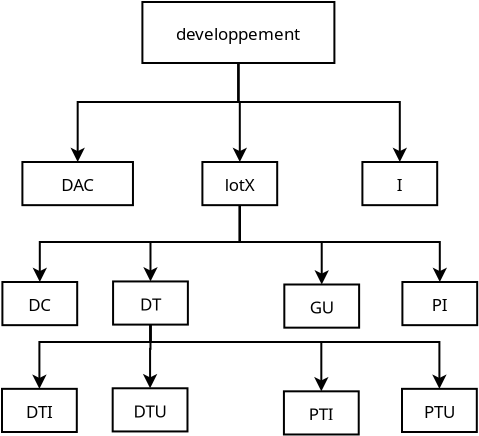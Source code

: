 <?xml version="1.0" encoding="UTF-8"?>
<dia:diagram xmlns:dia="http://www.lysator.liu.se/~alla/dia/">
  <dia:layer name="Arrière-plan" visible="true" active="true">
    <dia:object type="Flowchart - Box" version="0" id="O0">
      <dia:attribute name="obj_pos">
        <dia:point val="22,9"/>
      </dia:attribute>
      <dia:attribute name="obj_bb">
        <dia:rectangle val="21.95,8.95;31.65,12.1"/>
      </dia:attribute>
      <dia:attribute name="elem_corner">
        <dia:point val="22,9"/>
      </dia:attribute>
      <dia:attribute name="elem_width">
        <dia:real val="9.6"/>
      </dia:attribute>
      <dia:attribute name="elem_height">
        <dia:real val="3.05"/>
      </dia:attribute>
      <dia:attribute name="border_width">
        <dia:real val="0.1"/>
      </dia:attribute>
      <dia:attribute name="show_background">
        <dia:boolean val="true"/>
      </dia:attribute>
      <dia:attribute name="padding">
        <dia:real val="0.5"/>
      </dia:attribute>
      <dia:attribute name="text">
        <dia:composite type="text">
          <dia:attribute name="string">
            <dia:string>#developpement#</dia:string>
          </dia:attribute>
          <dia:attribute name="font">
            <dia:font family="sans" style="0" name="Helvetica"/>
          </dia:attribute>
          <dia:attribute name="height">
            <dia:real val="1.058"/>
          </dia:attribute>
          <dia:attribute name="pos">
            <dia:point val="26.8,10.783"/>
          </dia:attribute>
          <dia:attribute name="color">
            <dia:color val="#000000"/>
          </dia:attribute>
          <dia:attribute name="alignment">
            <dia:enum val="1"/>
          </dia:attribute>
        </dia:composite>
      </dia:attribute>
    </dia:object>
    <dia:object type="Flowchart - Box" version="0" id="O1">
      <dia:attribute name="obj_pos">
        <dia:point val="25,17"/>
      </dia:attribute>
      <dia:attribute name="obj_bb">
        <dia:rectangle val="24.95,16.95;28.79,19.208"/>
      </dia:attribute>
      <dia:attribute name="elem_corner">
        <dia:point val="25,17"/>
      </dia:attribute>
      <dia:attribute name="elem_width">
        <dia:real val="3.74"/>
      </dia:attribute>
      <dia:attribute name="elem_height">
        <dia:real val="2.158"/>
      </dia:attribute>
      <dia:attribute name="border_width">
        <dia:real val="0.1"/>
      </dia:attribute>
      <dia:attribute name="show_background">
        <dia:boolean val="true"/>
      </dia:attribute>
      <dia:attribute name="padding">
        <dia:real val="0.5"/>
      </dia:attribute>
      <dia:attribute name="text">
        <dia:composite type="text">
          <dia:attribute name="string">
            <dia:string>#lotX#</dia:string>
          </dia:attribute>
          <dia:attribute name="font">
            <dia:font family="sans" style="0" name="Helvetica"/>
          </dia:attribute>
          <dia:attribute name="height">
            <dia:real val="1.058"/>
          </dia:attribute>
          <dia:attribute name="pos">
            <dia:point val="26.87,18.337"/>
          </dia:attribute>
          <dia:attribute name="color">
            <dia:color val="#000000"/>
          </dia:attribute>
          <dia:attribute name="alignment">
            <dia:enum val="1"/>
          </dia:attribute>
        </dia:composite>
      </dia:attribute>
    </dia:object>
    <dia:object type="Flowchart - Box" version="0" id="O2">
      <dia:attribute name="obj_pos">
        <dia:point val="33,17"/>
      </dia:attribute>
      <dia:attribute name="obj_bb">
        <dia:rectangle val="32.95,16.95;36.79,19.208"/>
      </dia:attribute>
      <dia:attribute name="elem_corner">
        <dia:point val="33,17"/>
      </dia:attribute>
      <dia:attribute name="elem_width">
        <dia:real val="3.74"/>
      </dia:attribute>
      <dia:attribute name="elem_height">
        <dia:real val="2.158"/>
      </dia:attribute>
      <dia:attribute name="border_width">
        <dia:real val="0.1"/>
      </dia:attribute>
      <dia:attribute name="show_background">
        <dia:boolean val="true"/>
      </dia:attribute>
      <dia:attribute name="padding">
        <dia:real val="0.5"/>
      </dia:attribute>
      <dia:attribute name="text">
        <dia:composite type="text">
          <dia:attribute name="string">
            <dia:string>#I#</dia:string>
          </dia:attribute>
          <dia:attribute name="font">
            <dia:font family="sans" style="0" name="Helvetica"/>
          </dia:attribute>
          <dia:attribute name="height">
            <dia:real val="1.058"/>
          </dia:attribute>
          <dia:attribute name="pos">
            <dia:point val="34.87,18.337"/>
          </dia:attribute>
          <dia:attribute name="color">
            <dia:color val="#000000"/>
          </dia:attribute>
          <dia:attribute name="alignment">
            <dia:enum val="1"/>
          </dia:attribute>
        </dia:composite>
      </dia:attribute>
    </dia:object>
    <dia:object type="Flowchart - Box" version="0" id="O3">
      <dia:attribute name="obj_pos">
        <dia:point val="20.534,22.972"/>
      </dia:attribute>
      <dia:attribute name="obj_bb">
        <dia:rectangle val="20.484,22.922;24.324,25.181"/>
      </dia:attribute>
      <dia:attribute name="elem_corner">
        <dia:point val="20.534,22.972"/>
      </dia:attribute>
      <dia:attribute name="elem_width">
        <dia:real val="3.74"/>
      </dia:attribute>
      <dia:attribute name="elem_height">
        <dia:real val="2.158"/>
      </dia:attribute>
      <dia:attribute name="border_width">
        <dia:real val="0.1"/>
      </dia:attribute>
      <dia:attribute name="show_background">
        <dia:boolean val="true"/>
      </dia:attribute>
      <dia:attribute name="padding">
        <dia:real val="0.5"/>
      </dia:attribute>
      <dia:attribute name="text">
        <dia:composite type="text">
          <dia:attribute name="string">
            <dia:string>#DT#</dia:string>
          </dia:attribute>
          <dia:attribute name="font">
            <dia:font family="sans" style="0" name="Helvetica"/>
          </dia:attribute>
          <dia:attribute name="height">
            <dia:real val="1.058"/>
          </dia:attribute>
          <dia:attribute name="pos">
            <dia:point val="22.404,24.31"/>
          </dia:attribute>
          <dia:attribute name="color">
            <dia:color val="#000000"/>
          </dia:attribute>
          <dia:attribute name="alignment">
            <dia:enum val="1"/>
          </dia:attribute>
        </dia:composite>
      </dia:attribute>
    </dia:object>
    <dia:object type="Flowchart - Box" version="0" id="O4">
      <dia:attribute name="obj_pos">
        <dia:point val="29.096,23.125"/>
      </dia:attribute>
      <dia:attribute name="obj_bb">
        <dia:rectangle val="29.046,23.075;32.886,25.333"/>
      </dia:attribute>
      <dia:attribute name="elem_corner">
        <dia:point val="29.096,23.125"/>
      </dia:attribute>
      <dia:attribute name="elem_width">
        <dia:real val="3.74"/>
      </dia:attribute>
      <dia:attribute name="elem_height">
        <dia:real val="2.158"/>
      </dia:attribute>
      <dia:attribute name="border_width">
        <dia:real val="0.1"/>
      </dia:attribute>
      <dia:attribute name="show_background">
        <dia:boolean val="true"/>
      </dia:attribute>
      <dia:attribute name="padding">
        <dia:real val="0.5"/>
      </dia:attribute>
      <dia:attribute name="text">
        <dia:composite type="text">
          <dia:attribute name="string">
            <dia:string>#GU#</dia:string>
          </dia:attribute>
          <dia:attribute name="font">
            <dia:font family="sans" style="0" name="Helvetica"/>
          </dia:attribute>
          <dia:attribute name="height">
            <dia:real val="1.058"/>
          </dia:attribute>
          <dia:attribute name="pos">
            <dia:point val="30.966,24.462"/>
          </dia:attribute>
          <dia:attribute name="color">
            <dia:color val="#000000"/>
          </dia:attribute>
          <dia:attribute name="alignment">
            <dia:enum val="1"/>
          </dia:attribute>
        </dia:composite>
      </dia:attribute>
    </dia:object>
    <dia:object type="Standard - Text" version="1" id="O5">
      <dia:attribute name="obj_pos">
        <dia:point val="19.076,17.754"/>
      </dia:attribute>
      <dia:attribute name="obj_bb">
        <dia:rectangle val="19.076,17.159;19.076,17.904"/>
      </dia:attribute>
      <dia:attribute name="text">
        <dia:composite type="text">
          <dia:attribute name="string">
            <dia:string>##</dia:string>
          </dia:attribute>
          <dia:attribute name="font">
            <dia:font family="sans" style="0" name="Helvetica"/>
          </dia:attribute>
          <dia:attribute name="height">
            <dia:real val="0.8"/>
          </dia:attribute>
          <dia:attribute name="pos">
            <dia:point val="19.076,17.754"/>
          </dia:attribute>
          <dia:attribute name="color">
            <dia:color val="#000000"/>
          </dia:attribute>
          <dia:attribute name="alignment">
            <dia:enum val="0"/>
          </dia:attribute>
        </dia:composite>
      </dia:attribute>
      <dia:attribute name="valign">
        <dia:enum val="3"/>
      </dia:attribute>
    </dia:object>
    <dia:object type="Standard - Text" version="1" id="O6">
      <dia:attribute name="obj_pos">
        <dia:point val="13.864,23.962"/>
      </dia:attribute>
      <dia:attribute name="obj_bb">
        <dia:rectangle val="13.864,23.367;13.864,24.113"/>
      </dia:attribute>
      <dia:attribute name="text">
        <dia:composite type="text">
          <dia:attribute name="string">
            <dia:string>##</dia:string>
          </dia:attribute>
          <dia:attribute name="font">
            <dia:font family="sans" style="0" name="Helvetica"/>
          </dia:attribute>
          <dia:attribute name="height">
            <dia:real val="0.8"/>
          </dia:attribute>
          <dia:attribute name="pos">
            <dia:point val="13.864,23.962"/>
          </dia:attribute>
          <dia:attribute name="color">
            <dia:color val="#000000"/>
          </dia:attribute>
          <dia:attribute name="alignment">
            <dia:enum val="0"/>
          </dia:attribute>
        </dia:composite>
      </dia:attribute>
      <dia:attribute name="valign">
        <dia:enum val="3"/>
      </dia:attribute>
    </dia:object>
    <dia:object type="Flowchart - Box" version="0" id="O7">
      <dia:attribute name="obj_pos">
        <dia:point val="16,17"/>
      </dia:attribute>
      <dia:attribute name="obj_bb">
        <dia:rectangle val="15.95,16.95;21.578,19.208"/>
      </dia:attribute>
      <dia:attribute name="elem_corner">
        <dia:point val="16,17"/>
      </dia:attribute>
      <dia:attribute name="elem_width">
        <dia:real val="5.528"/>
      </dia:attribute>
      <dia:attribute name="elem_height">
        <dia:real val="2.158"/>
      </dia:attribute>
      <dia:attribute name="border_width">
        <dia:real val="0.1"/>
      </dia:attribute>
      <dia:attribute name="show_background">
        <dia:boolean val="true"/>
      </dia:attribute>
      <dia:attribute name="padding">
        <dia:real val="0.5"/>
      </dia:attribute>
      <dia:attribute name="text">
        <dia:composite type="text">
          <dia:attribute name="string">
            <dia:string>#DAC#</dia:string>
          </dia:attribute>
          <dia:attribute name="font">
            <dia:font family="sans" style="0" name="Helvetica"/>
          </dia:attribute>
          <dia:attribute name="height">
            <dia:real val="1.058"/>
          </dia:attribute>
          <dia:attribute name="pos">
            <dia:point val="18.764,18.337"/>
          </dia:attribute>
          <dia:attribute name="color">
            <dia:color val="#000000"/>
          </dia:attribute>
          <dia:attribute name="alignment">
            <dia:enum val="1"/>
          </dia:attribute>
        </dia:composite>
      </dia:attribute>
    </dia:object>
    <dia:object type="Standard - ZigZagLine" version="1" id="O8">
      <dia:attribute name="obj_pos">
        <dia:point val="26.87,19.158"/>
      </dia:attribute>
      <dia:attribute name="obj_bb">
        <dia:rectangle val="22.042,19.108;26.92,23.084"/>
      </dia:attribute>
      <dia:attribute name="orth_points">
        <dia:point val="26.87,19.158"/>
        <dia:point val="26.87,21"/>
        <dia:point val="22.404,21"/>
        <dia:point val="22.404,22.972"/>
      </dia:attribute>
      <dia:attribute name="orth_orient">
        <dia:enum val="1"/>
        <dia:enum val="0"/>
        <dia:enum val="1"/>
      </dia:attribute>
      <dia:attribute name="autorouting">
        <dia:boolean val="false"/>
      </dia:attribute>
      <dia:attribute name="end_arrow">
        <dia:enum val="22"/>
      </dia:attribute>
      <dia:attribute name="end_arrow_length">
        <dia:real val="0.5"/>
      </dia:attribute>
      <dia:attribute name="end_arrow_width">
        <dia:real val="0.5"/>
      </dia:attribute>
      <dia:connections>
        <dia:connection handle="0" to="O1" connection="13"/>
        <dia:connection handle="1" to="O3" connection="2"/>
      </dia:connections>
    </dia:object>
    <dia:object type="Standard - ZigZagLine" version="1" id="O9">
      <dia:attribute name="obj_pos">
        <dia:point val="26.87,19.158"/>
      </dia:attribute>
      <dia:attribute name="obj_bb">
        <dia:rectangle val="26.82,19.108;31.328,23.237"/>
      </dia:attribute>
      <dia:attribute name="orth_points">
        <dia:point val="26.87,19.158"/>
        <dia:point val="26.87,21"/>
        <dia:point val="30.966,21"/>
        <dia:point val="30.966,23.125"/>
      </dia:attribute>
      <dia:attribute name="orth_orient">
        <dia:enum val="1"/>
        <dia:enum val="0"/>
        <dia:enum val="1"/>
      </dia:attribute>
      <dia:attribute name="autorouting">
        <dia:boolean val="false"/>
      </dia:attribute>
      <dia:attribute name="end_arrow">
        <dia:enum val="22"/>
      </dia:attribute>
      <dia:attribute name="end_arrow_length">
        <dia:real val="0.5"/>
      </dia:attribute>
      <dia:attribute name="end_arrow_width">
        <dia:real val="0.5"/>
      </dia:attribute>
      <dia:connections>
        <dia:connection handle="0" to="O1" connection="13"/>
        <dia:connection handle="1" to="O4" connection="2"/>
      </dia:connections>
    </dia:object>
    <dia:object type="Standard - ZigZagLine" version="1" id="O10">
      <dia:attribute name="obj_pos">
        <dia:point val="26.8,12.05"/>
      </dia:attribute>
      <dia:attribute name="obj_bb">
        <dia:rectangle val="18.402,12;26.85,17.112"/>
      </dia:attribute>
      <dia:attribute name="orth_points">
        <dia:point val="26.8,12.05"/>
        <dia:point val="26.8,14"/>
        <dia:point val="18.764,14"/>
        <dia:point val="18.764,17"/>
      </dia:attribute>
      <dia:attribute name="orth_orient">
        <dia:enum val="1"/>
        <dia:enum val="0"/>
        <dia:enum val="1"/>
      </dia:attribute>
      <dia:attribute name="autorouting">
        <dia:boolean val="false"/>
      </dia:attribute>
      <dia:attribute name="end_arrow">
        <dia:enum val="22"/>
      </dia:attribute>
      <dia:attribute name="end_arrow_length">
        <dia:real val="0.5"/>
      </dia:attribute>
      <dia:attribute name="end_arrow_width">
        <dia:real val="0.5"/>
      </dia:attribute>
    </dia:object>
    <dia:object type="Standard - ZigZagLine" version="1" id="O11">
      <dia:attribute name="obj_pos">
        <dia:point val="26.8,12.05"/>
      </dia:attribute>
      <dia:attribute name="obj_bb">
        <dia:rectangle val="26.75,12;35.232,17.112"/>
      </dia:attribute>
      <dia:attribute name="orth_points">
        <dia:point val="26.8,12.05"/>
        <dia:point val="26.8,14"/>
        <dia:point val="34.87,14"/>
        <dia:point val="34.87,17"/>
      </dia:attribute>
      <dia:attribute name="orth_orient">
        <dia:enum val="1"/>
        <dia:enum val="0"/>
        <dia:enum val="1"/>
      </dia:attribute>
      <dia:attribute name="autorouting">
        <dia:boolean val="false"/>
      </dia:attribute>
      <dia:attribute name="end_arrow">
        <dia:enum val="22"/>
      </dia:attribute>
      <dia:attribute name="end_arrow_length">
        <dia:real val="0.5"/>
      </dia:attribute>
      <dia:attribute name="end_arrow_width">
        <dia:real val="0.5"/>
      </dia:attribute>
      <dia:connections>
        <dia:connection handle="0" to="O0" connection="13"/>
        <dia:connection handle="1" to="O2" connection="2"/>
      </dia:connections>
    </dia:object>
    <dia:object type="Flowchart - Box" version="0" id="O12">
      <dia:attribute name="obj_pos">
        <dia:point val="35,23"/>
      </dia:attribute>
      <dia:attribute name="obj_bb">
        <dia:rectangle val="34.95,22.95;38.79,25.208"/>
      </dia:attribute>
      <dia:attribute name="elem_corner">
        <dia:point val="35,23"/>
      </dia:attribute>
      <dia:attribute name="elem_width">
        <dia:real val="3.74"/>
      </dia:attribute>
      <dia:attribute name="elem_height">
        <dia:real val="2.158"/>
      </dia:attribute>
      <dia:attribute name="border_width">
        <dia:real val="0.1"/>
      </dia:attribute>
      <dia:attribute name="show_background">
        <dia:boolean val="true"/>
      </dia:attribute>
      <dia:attribute name="padding">
        <dia:real val="0.5"/>
      </dia:attribute>
      <dia:attribute name="text">
        <dia:composite type="text">
          <dia:attribute name="string">
            <dia:string>#PI#</dia:string>
          </dia:attribute>
          <dia:attribute name="font">
            <dia:font family="sans" style="0" name="Helvetica"/>
          </dia:attribute>
          <dia:attribute name="height">
            <dia:real val="1.058"/>
          </dia:attribute>
          <dia:attribute name="pos">
            <dia:point val="36.87,24.337"/>
          </dia:attribute>
          <dia:attribute name="color">
            <dia:color val="#000000"/>
          </dia:attribute>
          <dia:attribute name="alignment">
            <dia:enum val="1"/>
          </dia:attribute>
        </dia:composite>
      </dia:attribute>
    </dia:object>
    <dia:object type="Standard - ZigZagLine" version="1" id="O13">
      <dia:attribute name="obj_pos">
        <dia:point val="26.87,19.158"/>
      </dia:attribute>
      <dia:attribute name="obj_bb">
        <dia:rectangle val="26.82,19.108;37.232,23.112"/>
      </dia:attribute>
      <dia:attribute name="orth_points">
        <dia:point val="26.87,19.158"/>
        <dia:point val="26.87,21"/>
        <dia:point val="36.87,21"/>
        <dia:point val="36.87,23"/>
      </dia:attribute>
      <dia:attribute name="orth_orient">
        <dia:enum val="1"/>
        <dia:enum val="0"/>
        <dia:enum val="1"/>
      </dia:attribute>
      <dia:attribute name="autorouting">
        <dia:boolean val="false"/>
      </dia:attribute>
      <dia:attribute name="end_arrow">
        <dia:enum val="22"/>
      </dia:attribute>
      <dia:attribute name="end_arrow_length">
        <dia:real val="0.5"/>
      </dia:attribute>
      <dia:attribute name="end_arrow_width">
        <dia:real val="0.5"/>
      </dia:attribute>
      <dia:connections>
        <dia:connection handle="0" to="O1" connection="13"/>
        <dia:connection handle="1" to="O12" connection="2"/>
      </dia:connections>
    </dia:object>
    <dia:object type="Flowchart - Box" version="0" id="O14">
      <dia:attribute name="obj_pos">
        <dia:point val="15,23"/>
      </dia:attribute>
      <dia:attribute name="obj_bb">
        <dia:rectangle val="14.95,22.95;18.79,25.208"/>
      </dia:attribute>
      <dia:attribute name="elem_corner">
        <dia:point val="15,23"/>
      </dia:attribute>
      <dia:attribute name="elem_width">
        <dia:real val="3.74"/>
      </dia:attribute>
      <dia:attribute name="elem_height">
        <dia:real val="2.158"/>
      </dia:attribute>
      <dia:attribute name="border_width">
        <dia:real val="0.1"/>
      </dia:attribute>
      <dia:attribute name="show_background">
        <dia:boolean val="true"/>
      </dia:attribute>
      <dia:attribute name="padding">
        <dia:real val="0.5"/>
      </dia:attribute>
      <dia:attribute name="text">
        <dia:composite type="text">
          <dia:attribute name="string">
            <dia:string>#DC#</dia:string>
          </dia:attribute>
          <dia:attribute name="font">
            <dia:font family="sans" style="0" name="Helvetica"/>
          </dia:attribute>
          <dia:attribute name="height">
            <dia:real val="1.058"/>
          </dia:attribute>
          <dia:attribute name="pos">
            <dia:point val="16.87,24.337"/>
          </dia:attribute>
          <dia:attribute name="color">
            <dia:color val="#000000"/>
          </dia:attribute>
          <dia:attribute name="alignment">
            <dia:enum val="1"/>
          </dia:attribute>
        </dia:composite>
      </dia:attribute>
    </dia:object>
    <dia:object type="Standard - ZigZagLine" version="1" id="O15">
      <dia:attribute name="obj_pos">
        <dia:point val="26.87,19.158"/>
      </dia:attribute>
      <dia:attribute name="obj_bb">
        <dia:rectangle val="16.508,19.108;26.92,23.112"/>
      </dia:attribute>
      <dia:attribute name="orth_points">
        <dia:point val="26.87,19.158"/>
        <dia:point val="26.87,21"/>
        <dia:point val="16.87,21"/>
        <dia:point val="16.87,23"/>
      </dia:attribute>
      <dia:attribute name="orth_orient">
        <dia:enum val="1"/>
        <dia:enum val="0"/>
        <dia:enum val="1"/>
      </dia:attribute>
      <dia:attribute name="autorouting">
        <dia:boolean val="false"/>
      </dia:attribute>
      <dia:attribute name="end_arrow">
        <dia:enum val="22"/>
      </dia:attribute>
      <dia:attribute name="end_arrow_length">
        <dia:real val="0.5"/>
      </dia:attribute>
      <dia:attribute name="end_arrow_width">
        <dia:real val="0.5"/>
      </dia:attribute>
      <dia:connections>
        <dia:connection handle="0" to="O1" connection="13"/>
        <dia:connection handle="1" to="O14" connection="2"/>
      </dia:connections>
    </dia:object>
    <dia:object type="Flowchart - Box" version="0" id="O16">
      <dia:attribute name="obj_pos">
        <dia:point val="20.514,28.314"/>
      </dia:attribute>
      <dia:attribute name="obj_bb">
        <dia:rectangle val="20.464,28.264;24.304,30.522"/>
      </dia:attribute>
      <dia:attribute name="elem_corner">
        <dia:point val="20.514,28.314"/>
      </dia:attribute>
      <dia:attribute name="elem_width">
        <dia:real val="3.74"/>
      </dia:attribute>
      <dia:attribute name="elem_height">
        <dia:real val="2.158"/>
      </dia:attribute>
      <dia:attribute name="border_width">
        <dia:real val="0.1"/>
      </dia:attribute>
      <dia:attribute name="show_background">
        <dia:boolean val="true"/>
      </dia:attribute>
      <dia:attribute name="padding">
        <dia:real val="0.5"/>
      </dia:attribute>
      <dia:attribute name="text">
        <dia:composite type="text">
          <dia:attribute name="string">
            <dia:string>#DTU#</dia:string>
          </dia:attribute>
          <dia:attribute name="font">
            <dia:font family="sans" style="0" name="Helvetica"/>
          </dia:attribute>
          <dia:attribute name="height">
            <dia:real val="1.058"/>
          </dia:attribute>
          <dia:attribute name="pos">
            <dia:point val="22.384,29.651"/>
          </dia:attribute>
          <dia:attribute name="color">
            <dia:color val="#000000"/>
          </dia:attribute>
          <dia:attribute name="alignment">
            <dia:enum val="1"/>
          </dia:attribute>
        </dia:composite>
      </dia:attribute>
    </dia:object>
    <dia:object type="Flowchart - Box" version="0" id="O17">
      <dia:attribute name="obj_pos">
        <dia:point val="29.076,28.466"/>
      </dia:attribute>
      <dia:attribute name="obj_bb">
        <dia:rectangle val="29.026,28.416;32.866,30.675"/>
      </dia:attribute>
      <dia:attribute name="elem_corner">
        <dia:point val="29.076,28.466"/>
      </dia:attribute>
      <dia:attribute name="elem_width">
        <dia:real val="3.74"/>
      </dia:attribute>
      <dia:attribute name="elem_height">
        <dia:real val="2.158"/>
      </dia:attribute>
      <dia:attribute name="border_width">
        <dia:real val="0.1"/>
      </dia:attribute>
      <dia:attribute name="show_background">
        <dia:boolean val="true"/>
      </dia:attribute>
      <dia:attribute name="padding">
        <dia:real val="0.5"/>
      </dia:attribute>
      <dia:attribute name="text">
        <dia:composite type="text">
          <dia:attribute name="string">
            <dia:string>#PTI#</dia:string>
          </dia:attribute>
          <dia:attribute name="font">
            <dia:font family="sans" style="0" name="Helvetica"/>
          </dia:attribute>
          <dia:attribute name="height">
            <dia:real val="1.058"/>
          </dia:attribute>
          <dia:attribute name="pos">
            <dia:point val="30.946,29.804"/>
          </dia:attribute>
          <dia:attribute name="color">
            <dia:color val="#000000"/>
          </dia:attribute>
          <dia:attribute name="alignment">
            <dia:enum val="1"/>
          </dia:attribute>
        </dia:composite>
      </dia:attribute>
    </dia:object>
    <dia:object type="Standard - ZigZagLine" version="1" id="O18">
      <dia:attribute name="obj_pos">
        <dia:point val="22.404,25.131"/>
      </dia:attribute>
      <dia:attribute name="obj_bb">
        <dia:rectangle val="22.022,25.081;22.746,28.426"/>
      </dia:attribute>
      <dia:attribute name="orth_points">
        <dia:point val="22.404,25.131"/>
        <dia:point val="22.404,26.342"/>
        <dia:point val="22.384,26.342"/>
        <dia:point val="22.384,28.314"/>
      </dia:attribute>
      <dia:attribute name="orth_orient">
        <dia:enum val="1"/>
        <dia:enum val="0"/>
        <dia:enum val="1"/>
      </dia:attribute>
      <dia:attribute name="autorouting">
        <dia:boolean val="false"/>
      </dia:attribute>
      <dia:attribute name="end_arrow">
        <dia:enum val="22"/>
      </dia:attribute>
      <dia:attribute name="end_arrow_length">
        <dia:real val="0.5"/>
      </dia:attribute>
      <dia:attribute name="end_arrow_width">
        <dia:real val="0.5"/>
      </dia:attribute>
      <dia:connections>
        <dia:connection handle="0" to="O3" connection="13"/>
        <dia:connection handle="1" to="O16" connection="2"/>
      </dia:connections>
    </dia:object>
    <dia:object type="Standard - ZigZagLine" version="1" id="O19">
      <dia:attribute name="obj_pos">
        <dia:point val="22.404,25.131"/>
      </dia:attribute>
      <dia:attribute name="obj_bb">
        <dia:rectangle val="22.354,25.081;31.308,28.578"/>
      </dia:attribute>
      <dia:attribute name="orth_points">
        <dia:point val="22.404,25.131"/>
        <dia:point val="22.404,26"/>
        <dia:point val="30.946,26"/>
        <dia:point val="30.946,28.466"/>
      </dia:attribute>
      <dia:attribute name="orth_orient">
        <dia:enum val="1"/>
        <dia:enum val="0"/>
        <dia:enum val="1"/>
      </dia:attribute>
      <dia:attribute name="autorouting">
        <dia:boolean val="false"/>
      </dia:attribute>
      <dia:attribute name="end_arrow">
        <dia:enum val="22"/>
      </dia:attribute>
      <dia:attribute name="end_arrow_length">
        <dia:real val="0.5"/>
      </dia:attribute>
      <dia:attribute name="end_arrow_width">
        <dia:real val="0.5"/>
      </dia:attribute>
      <dia:connections>
        <dia:connection handle="0" to="O3" connection="13"/>
        <dia:connection handle="1" to="O17" connection="2"/>
      </dia:connections>
    </dia:object>
    <dia:object type="Flowchart - Box" version="0" id="O20">
      <dia:attribute name="obj_pos">
        <dia:point val="34.98,28.342"/>
      </dia:attribute>
      <dia:attribute name="obj_bb">
        <dia:rectangle val="34.93,28.292;38.77,30.55"/>
      </dia:attribute>
      <dia:attribute name="elem_corner">
        <dia:point val="34.98,28.342"/>
      </dia:attribute>
      <dia:attribute name="elem_width">
        <dia:real val="3.74"/>
      </dia:attribute>
      <dia:attribute name="elem_height">
        <dia:real val="2.158"/>
      </dia:attribute>
      <dia:attribute name="border_width">
        <dia:real val="0.1"/>
      </dia:attribute>
      <dia:attribute name="show_background">
        <dia:boolean val="true"/>
      </dia:attribute>
      <dia:attribute name="padding">
        <dia:real val="0.5"/>
      </dia:attribute>
      <dia:attribute name="text">
        <dia:composite type="text">
          <dia:attribute name="string">
            <dia:string>#PTU#</dia:string>
          </dia:attribute>
          <dia:attribute name="font">
            <dia:font family="sans" style="0" name="Helvetica"/>
          </dia:attribute>
          <dia:attribute name="height">
            <dia:real val="1.058"/>
          </dia:attribute>
          <dia:attribute name="pos">
            <dia:point val="36.85,29.679"/>
          </dia:attribute>
          <dia:attribute name="color">
            <dia:color val="#000000"/>
          </dia:attribute>
          <dia:attribute name="alignment">
            <dia:enum val="1"/>
          </dia:attribute>
        </dia:composite>
      </dia:attribute>
    </dia:object>
    <dia:object type="Standard - ZigZagLine" version="1" id="O21">
      <dia:attribute name="obj_pos">
        <dia:point val="22.404,25.131"/>
      </dia:attribute>
      <dia:attribute name="obj_bb">
        <dia:rectangle val="22.354,25.081;37.212,28.453"/>
      </dia:attribute>
      <dia:attribute name="orth_points">
        <dia:point val="22.404,25.131"/>
        <dia:point val="22.404,26"/>
        <dia:point val="36.85,26"/>
        <dia:point val="36.85,28.342"/>
      </dia:attribute>
      <dia:attribute name="orth_orient">
        <dia:enum val="1"/>
        <dia:enum val="0"/>
        <dia:enum val="1"/>
      </dia:attribute>
      <dia:attribute name="autorouting">
        <dia:boolean val="false"/>
      </dia:attribute>
      <dia:attribute name="end_arrow">
        <dia:enum val="22"/>
      </dia:attribute>
      <dia:attribute name="end_arrow_length">
        <dia:real val="0.5"/>
      </dia:attribute>
      <dia:attribute name="end_arrow_width">
        <dia:real val="0.5"/>
      </dia:attribute>
      <dia:connections>
        <dia:connection handle="0" to="O3" connection="13"/>
        <dia:connection handle="1" to="O20" connection="2"/>
      </dia:connections>
    </dia:object>
    <dia:object type="Flowchart - Box" version="0" id="O22">
      <dia:attribute name="obj_pos">
        <dia:point val="14.98,28.342"/>
      </dia:attribute>
      <dia:attribute name="obj_bb">
        <dia:rectangle val="14.93,28.292;18.77,30.55"/>
      </dia:attribute>
      <dia:attribute name="elem_corner">
        <dia:point val="14.98,28.342"/>
      </dia:attribute>
      <dia:attribute name="elem_width">
        <dia:real val="3.74"/>
      </dia:attribute>
      <dia:attribute name="elem_height">
        <dia:real val="2.158"/>
      </dia:attribute>
      <dia:attribute name="border_width">
        <dia:real val="0.1"/>
      </dia:attribute>
      <dia:attribute name="show_background">
        <dia:boolean val="true"/>
      </dia:attribute>
      <dia:attribute name="padding">
        <dia:real val="0.5"/>
      </dia:attribute>
      <dia:attribute name="text">
        <dia:composite type="text">
          <dia:attribute name="string">
            <dia:string>#DTI#</dia:string>
          </dia:attribute>
          <dia:attribute name="font">
            <dia:font family="sans" style="0" name="Helvetica"/>
          </dia:attribute>
          <dia:attribute name="height">
            <dia:real val="1.058"/>
          </dia:attribute>
          <dia:attribute name="pos">
            <dia:point val="16.85,29.679"/>
          </dia:attribute>
          <dia:attribute name="color">
            <dia:color val="#000000"/>
          </dia:attribute>
          <dia:attribute name="alignment">
            <dia:enum val="1"/>
          </dia:attribute>
        </dia:composite>
      </dia:attribute>
    </dia:object>
    <dia:object type="Standard - ZigZagLine" version="1" id="O23">
      <dia:attribute name="obj_pos">
        <dia:point val="22.404,25.131"/>
      </dia:attribute>
      <dia:attribute name="obj_bb">
        <dia:rectangle val="16.488,25.081;22.454,28.453"/>
      </dia:attribute>
      <dia:attribute name="orth_points">
        <dia:point val="22.404,25.131"/>
        <dia:point val="22.404,26"/>
        <dia:point val="16.85,26"/>
        <dia:point val="16.85,28.342"/>
      </dia:attribute>
      <dia:attribute name="orth_orient">
        <dia:enum val="1"/>
        <dia:enum val="0"/>
        <dia:enum val="1"/>
      </dia:attribute>
      <dia:attribute name="autorouting">
        <dia:boolean val="false"/>
      </dia:attribute>
      <dia:attribute name="end_arrow">
        <dia:enum val="22"/>
      </dia:attribute>
      <dia:attribute name="end_arrow_length">
        <dia:real val="0.5"/>
      </dia:attribute>
      <dia:attribute name="end_arrow_width">
        <dia:real val="0.5"/>
      </dia:attribute>
      <dia:connections>
        <dia:connection handle="0" to="O3" connection="13"/>
        <dia:connection handle="1" to="O22" connection="2"/>
      </dia:connections>
    </dia:object>
    <dia:object type="Standard - ZigZagLine" version="1" id="O24">
      <dia:attribute name="obj_pos">
        <dia:point val="26.8,12.05"/>
      </dia:attribute>
      <dia:attribute name="obj_bb">
        <dia:rectangle val="26.508,12;27.232,17.112"/>
      </dia:attribute>
      <dia:attribute name="orth_points">
        <dia:point val="26.8,12.05"/>
        <dia:point val="26.8,14"/>
        <dia:point val="26.87,14"/>
        <dia:point val="26.87,17"/>
      </dia:attribute>
      <dia:attribute name="orth_orient">
        <dia:enum val="1"/>
        <dia:enum val="0"/>
        <dia:enum val="1"/>
      </dia:attribute>
      <dia:attribute name="autorouting">
        <dia:boolean val="false"/>
      </dia:attribute>
      <dia:attribute name="end_arrow">
        <dia:enum val="22"/>
      </dia:attribute>
      <dia:attribute name="end_arrow_length">
        <dia:real val="0.5"/>
      </dia:attribute>
      <dia:attribute name="end_arrow_width">
        <dia:real val="0.5"/>
      </dia:attribute>
      <dia:connections>
        <dia:connection handle="0" to="O0" connection="13"/>
        <dia:connection handle="1" to="O1" connection="2"/>
      </dia:connections>
    </dia:object>
  </dia:layer>
</dia:diagram>

